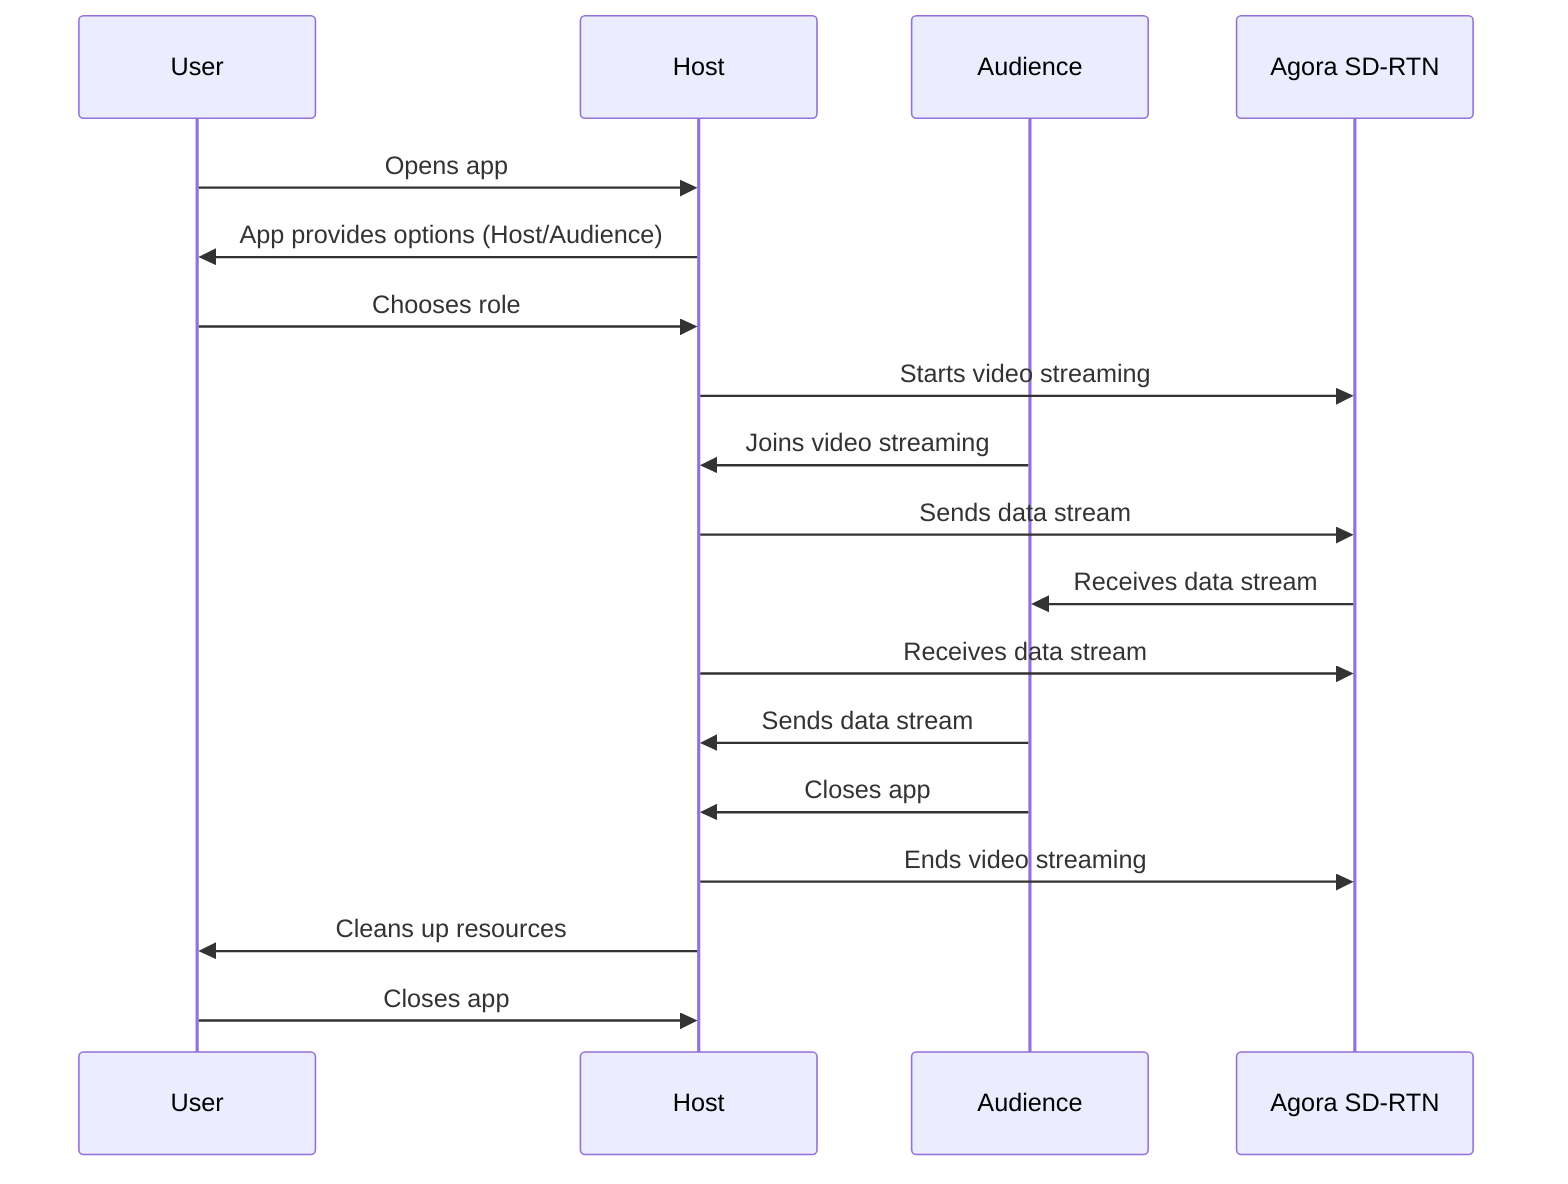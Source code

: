 sequenceDiagram
    participant User
    participant Host
    participant Audience

    User->>Host: Opens app
    Host->>User: App provides options (Host/Audience)
    User->>Host: Chooses role
    Host->>Agora SD-RTN: Starts video streaming
    Audience->>Host: Joins video streaming
    Host->>Agora SD-RTN: Sends data stream
    Agora SD-RTN->>Audience: Receives data stream
    Host->>Agora SD-RTN: Receives data stream
    Audience->>Host: Sends data stream
    Audience->>Host: Closes app
    Host->>Agora SD-RTN: Ends video streaming
    Host->>User: Cleans up resources
    User->>Host: Closes app
